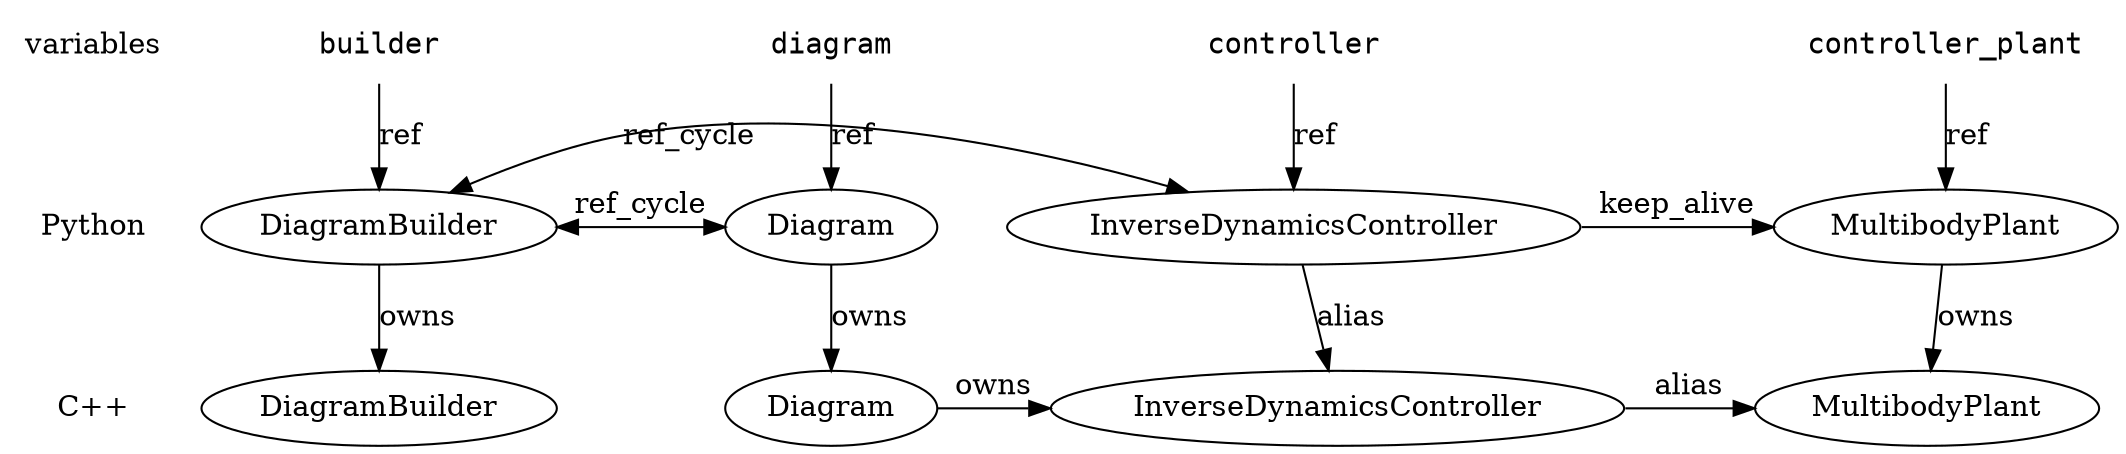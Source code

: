 digraph G {

{
 node [shape=plaintext];
 edge [style=invis];
 variables -> Python -> "C++";
}
{
 node [shape=plaintext, fontname="Courier"];
 controller_plant; builder; controller; diagram;
}

pymbp [label="MultibodyPlant"];
cmbp [label="MultibodyPlant"];
pydb [label="DiagramBuilder"];
cdb [label="DiagramBuilder"];
pyidc [label="InverseDynamicsController"];
cidc [label="InverseDynamicsController"];
pydgm [label="Diagram"];
cdgm [label="Diagram"];

{ rank = same; variables; controller_plant; builder; controller; diagram; }
{ rank = same; Python; pymbp; pydb; pyidc; pydgm; }
{ rank = same; "C++"; cmbp; cdb; cidc; cdgm; }

 controller_plant -> pymbp [label="ref"];
 pymbp -> cmbp [label="owns"];

 builder -> pydb [label="ref"];
 pydb -> cdb [label="owns"];

 diagram -> pydgm [label="ref"];
 pydgm -> cdgm [label="owns"];
 cdgm -> cidc [label="owns"];

 controller -> pyidc [label="ref"];
 pyidc -> cidc [label="alias"];
 pyidc -> pydb [label="ref_cycle", constraint=false, dir=both];
 pyidc -> pymbp [label="keep_alive", constraint=false];
 pydgm -> pydb [label="ref_cycle", constraint=false, dir=both];

 cidc -> cmbp [label="alias"];
}
